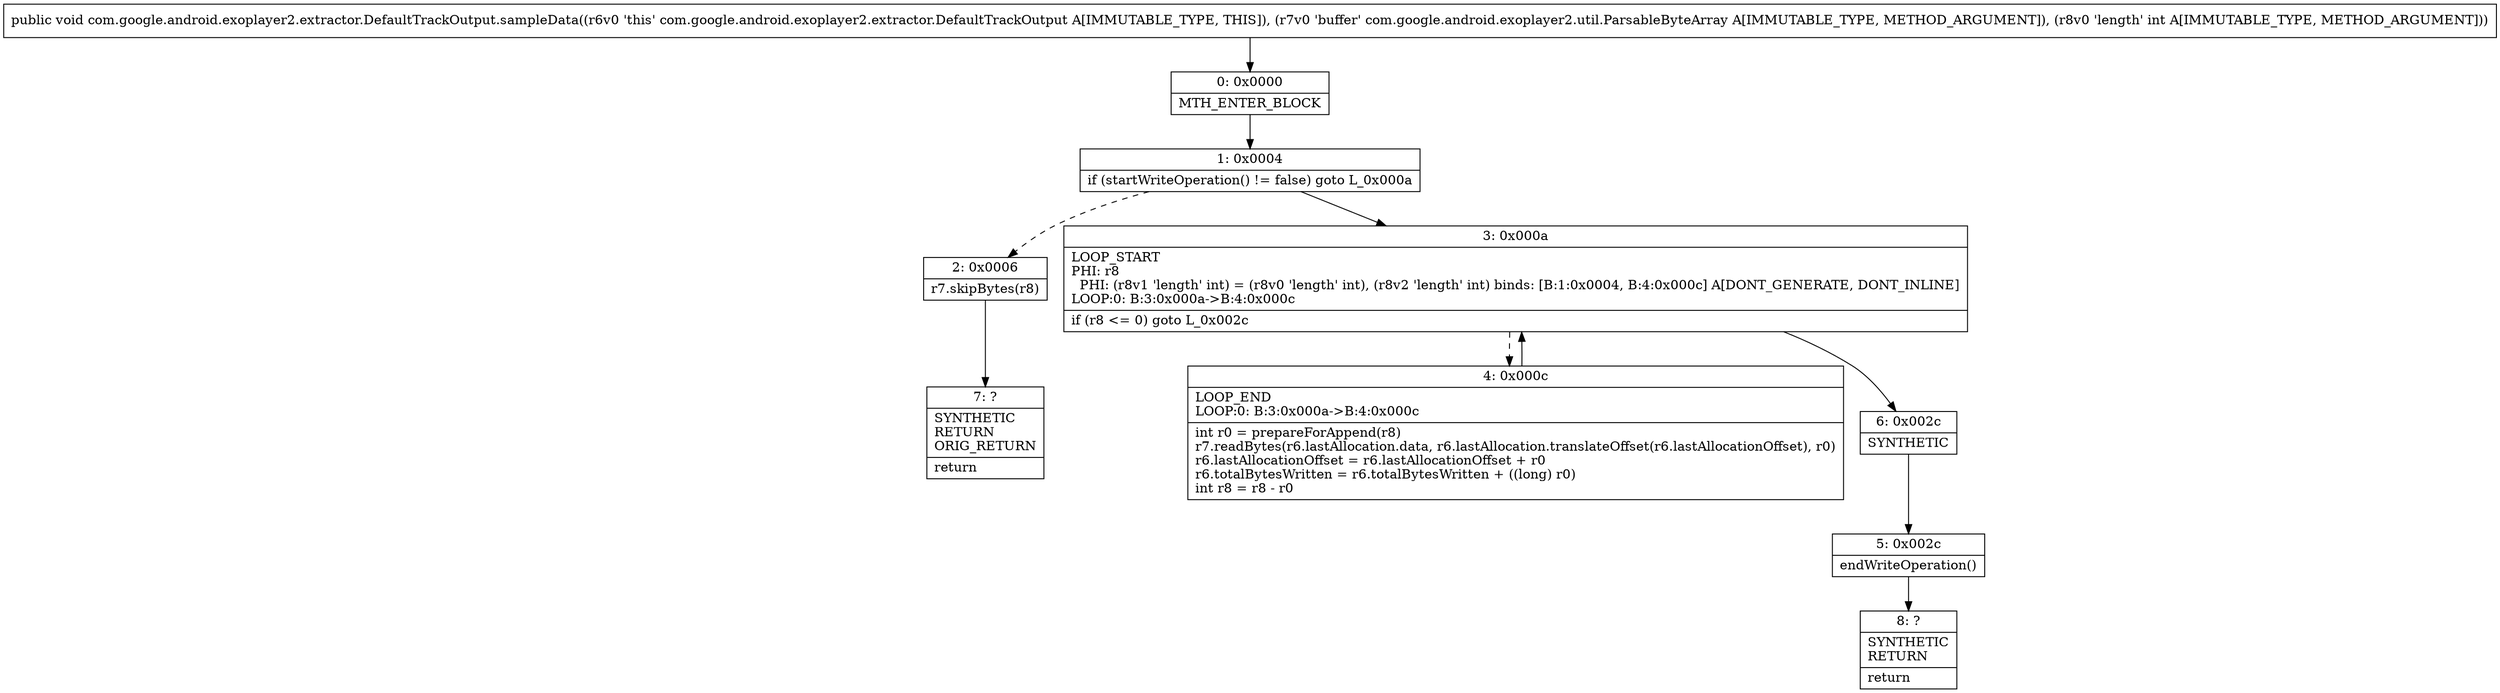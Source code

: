 digraph "CFG forcom.google.android.exoplayer2.extractor.DefaultTrackOutput.sampleData(Lcom\/google\/android\/exoplayer2\/util\/ParsableByteArray;I)V" {
Node_0 [shape=record,label="{0\:\ 0x0000|MTH_ENTER_BLOCK\l}"];
Node_1 [shape=record,label="{1\:\ 0x0004|if (startWriteOperation() != false) goto L_0x000a\l}"];
Node_2 [shape=record,label="{2\:\ 0x0006|r7.skipBytes(r8)\l}"];
Node_3 [shape=record,label="{3\:\ 0x000a|LOOP_START\lPHI: r8 \l  PHI: (r8v1 'length' int) = (r8v0 'length' int), (r8v2 'length' int) binds: [B:1:0x0004, B:4:0x000c] A[DONT_GENERATE, DONT_INLINE]\lLOOP:0: B:3:0x000a\-\>B:4:0x000c\l|if (r8 \<= 0) goto L_0x002c\l}"];
Node_4 [shape=record,label="{4\:\ 0x000c|LOOP_END\lLOOP:0: B:3:0x000a\-\>B:4:0x000c\l|int r0 = prepareForAppend(r8)\lr7.readBytes(r6.lastAllocation.data, r6.lastAllocation.translateOffset(r6.lastAllocationOffset), r0)\lr6.lastAllocationOffset = r6.lastAllocationOffset + r0\lr6.totalBytesWritten = r6.totalBytesWritten + ((long) r0)\lint r8 = r8 \- r0\l}"];
Node_5 [shape=record,label="{5\:\ 0x002c|endWriteOperation()\l}"];
Node_6 [shape=record,label="{6\:\ 0x002c|SYNTHETIC\l}"];
Node_7 [shape=record,label="{7\:\ ?|SYNTHETIC\lRETURN\lORIG_RETURN\l|return\l}"];
Node_8 [shape=record,label="{8\:\ ?|SYNTHETIC\lRETURN\l|return\l}"];
MethodNode[shape=record,label="{public void com.google.android.exoplayer2.extractor.DefaultTrackOutput.sampleData((r6v0 'this' com.google.android.exoplayer2.extractor.DefaultTrackOutput A[IMMUTABLE_TYPE, THIS]), (r7v0 'buffer' com.google.android.exoplayer2.util.ParsableByteArray A[IMMUTABLE_TYPE, METHOD_ARGUMENT]), (r8v0 'length' int A[IMMUTABLE_TYPE, METHOD_ARGUMENT])) }"];
MethodNode -> Node_0;
Node_0 -> Node_1;
Node_1 -> Node_2[style=dashed];
Node_1 -> Node_3;
Node_2 -> Node_7;
Node_3 -> Node_4[style=dashed];
Node_3 -> Node_6;
Node_4 -> Node_3;
Node_5 -> Node_8;
Node_6 -> Node_5;
}

